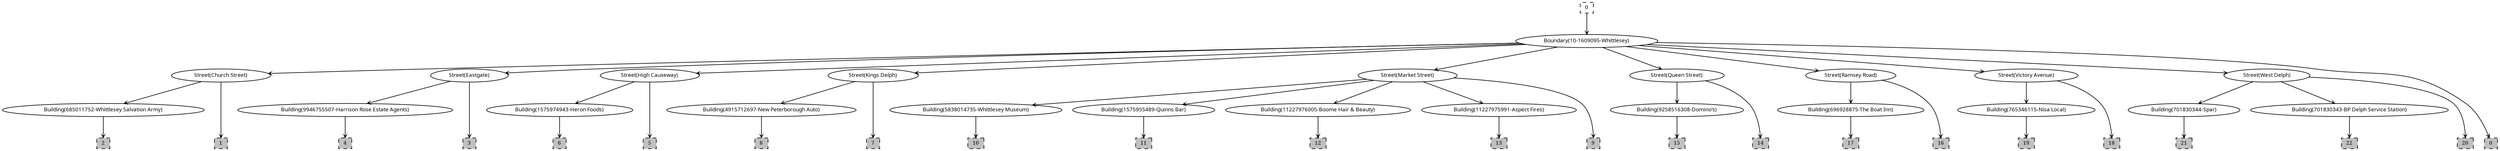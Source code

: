 digraph "b" {
newrank = true;
stylesheet = "style.css";
r0 [ label="0", style="dashed", shape=box, width=.28, height=.18, fontname="serif", fontsize=9.0 ];
{ rank=source; r0 };
v0 [ label="Boundary(10-1609095-Whittlesey)", shape=ellipse, id="v0_Boundary(10-1609095-Whittlesey)" fontname="sans-serif", fontsize=9.0,fixedsize=true, width=3.300000, height=.30 ];
v1 [ label="Street(Church Street)", shape=ellipse, id="v1_Street(Church Street)" fontname="sans-serif", fontsize=9.0,fixedsize=true, width=2.300000, height=.30 ];
v2 [ label="Building(685011752-Whittlesey Salvation Army)", shape=ellipse, id="v2_Building(685011752-Whittlesey Salvation Army)" fontname="sans-serif", fontsize=9.0,fixedsize=true, width=4.700000, height=.30 ];
v3 [ label="Street(Eastgate)", shape=ellipse, id="v3_Street(Eastgate)" fontname="sans-serif", fontsize=9.0,fixedsize=true, width=1.800000, height=.30 ];
v4 [ label="Building(9946755507-Harrison Rose Estate Agents)", shape=ellipse, id="v4_Building(9946755507-Harrison Rose Estate Agents)" fontname="sans-serif", fontsize=9.0,fixedsize=true, width=5.000000, height=.30 ];
v5 [ label="Street(High Causeway)", shape=ellipse, id="v5_Street(High Causeway)" fontname="sans-serif", fontsize=9.0,fixedsize=true, width=2.300000, height=.30 ];
v6 [ label="Building(1575974943-Heron Foods)", shape=ellipse, id="v6_Building(1575974943-Heron Foods)" fontname="sans-serif", fontsize=9.0,fixedsize=true, width=3.400000, height=.30 ];
v7 [ label="Street(Kings Delph)", shape=ellipse, id="v7_Street(Kings Delph)" fontname="sans-serif", fontsize=9.0,fixedsize=true, width=2.100000, height=.30 ];
v8 [ label="Building(4915712697-New Peterborough Auto)", shape=ellipse, id="v8_Building(4915712697-New Peterborough Auto)" fontname="sans-serif", fontsize=9.0,fixedsize=true, width=4.400000, height=.30 ];
v9 [ label="Street(Market Street)", shape=ellipse, id="v9_Street(Market Street)" fontname="sans-serif", fontsize=9.0,fixedsize=true, width=2.300000, height=.30 ];
v10 [ label="Building(5838014735-Whittlesey Museum)", shape=ellipse, id="v10_Building(5838014735-Whittlesey Museum)" fontname="sans-serif", fontsize=9.0,fixedsize=true, width=4.000000, height=.30 ];
v11 [ label="Building(1575955489-Quinns Bar)", shape=ellipse, id="v11_Building(1575955489-Quinns Bar)" fontname="sans-serif", fontsize=9.0,fixedsize=true, width=3.300000, height=.30 ];
v12 [ label="Building(11227976005-Boome Hair & Beauty)", shape=ellipse, id="v12_Building(11227976005-Boome Hair & Beauty)" fontname="sans-serif", fontsize=9.0,fixedsize=true, width=4.300000, height=.30 ];
v13 [ label="Building(11227975991-Aspect Fires)", shape=ellipse, id="v13_Building(11227975991-Aspect Fires)" fontname="sans-serif", fontsize=9.0,fixedsize=true, width=3.600000, height=.30 ];
v14 [ label="Street(Queen Street)", shape=ellipse, id="v14_Street(Queen Street)" fontname="sans-serif", fontsize=9.0,fixedsize=true, width=2.200000, height=.30 ];
v15 [ label="Building(9258516308-Domino's)", shape=ellipse, id="v15_Building(9258516308-Domino's)" fontname="sans-serif", fontsize=9.0,fixedsize=true, width=3.100000, height=.30 ];
v16 [ label="Street(Ramsey Road)", shape=ellipse, id="v16_Street(Ramsey Road)" fontname="sans-serif", fontsize=9.0,fixedsize=true, width=2.100000, height=.30 ];
v17 [ label="Building(696928875-The Boat Inn)", shape=ellipse, id="v17_Building(696928875-The Boat Inn)" fontname="sans-serif", fontsize=9.0,fixedsize=true, width=3.400000, height=.30 ];
v18 [ label="Street(Victory Avenue)", shape=ellipse, id="v18_Street(Victory Avenue)" fontname="sans-serif", fontsize=9.0,fixedsize=true, width=2.400000, height=.30 ];
v19 [ label="Building(765346115-Nisa Local)", shape=ellipse, id="v19_Building(765346115-Nisa Local)" fontname="sans-serif", fontsize=9.0,fixedsize=true, width=3.200000, height=.30 ];
v20 [ label="Street(West Delph)", shape=ellipse, id="v20_Street(West Delph)" fontname="sans-serif", fontsize=9.0,fixedsize=true, width=2.000000, height=.30 ];
v21 [ label="Building(701830344-Spar)", shape=ellipse, id="v21_Building(701830344-Spar)" fontname="sans-serif", fontsize=9.0,fixedsize=true, width=2.600000, height=.30 ];
v22 [ label="Building(701830343-BP Delph Service Station)", shape=ellipse, id="v22_Building(701830343-BP Delph Service Station)" fontname="sans-serif", fontsize=9.0,fixedsize=true, width=4.600000, height=.30 ];
s0 [ label="0", style="filled,dashed", fillcolor="gray", shape=box, width=.28, height=.18, fontname="serif", fontsize=9.0 ];
s1 [ label="1", style="filled,dashed", fillcolor="gray", shape=box, width=.28, height=.18, fontname="serif", fontsize=9.0 ];
s2 [ label="2", style="filled,dashed", fillcolor="gray", shape=box, width=.28, height=.18, fontname="serif", fontsize=9.0 ];
s3 [ label="3", style="filled,dashed", fillcolor="gray", shape=box, width=.28, height=.18, fontname="serif", fontsize=9.0 ];
s4 [ label="4", style="filled,dashed", fillcolor="gray", shape=box, width=.28, height=.18, fontname="serif", fontsize=9.0 ];
s5 [ label="5", style="filled,dashed", fillcolor="gray", shape=box, width=.28, height=.18, fontname="serif", fontsize=9.0 ];
s6 [ label="6", style="filled,dashed", fillcolor="gray", shape=box, width=.28, height=.18, fontname="serif", fontsize=9.0 ];
s7 [ label="7", style="filled,dashed", fillcolor="gray", shape=box, width=.28, height=.18, fontname="serif", fontsize=9.0 ];
s8 [ label="8", style="filled,dashed", fillcolor="gray", shape=box, width=.28, height=.18, fontname="serif", fontsize=9.0 ];
s9 [ label="9", style="filled,dashed", fillcolor="gray", shape=box, width=.28, height=.18, fontname="serif", fontsize=9.0 ];
s10 [ label="10", style="filled,dashed", fillcolor="gray", shape=box, width=.28, height=.18, fontname="serif", fontsize=9.0 ];
s11 [ label="11", style="filled,dashed", fillcolor="gray", shape=box, width=.28, height=.18, fontname="serif", fontsize=9.0 ];
s12 [ label="12", style="filled,dashed", fillcolor="gray", shape=box, width=.28, height=.18, fontname="serif", fontsize=9.0 ];
s13 [ label="13", style="filled,dashed", fillcolor="gray", shape=box, width=.28, height=.18, fontname="serif", fontsize=9.0 ];
s14 [ label="14", style="filled,dashed", fillcolor="gray", shape=box, width=.28, height=.18, fontname="serif", fontsize=9.0 ];
s15 [ label="15", style="filled,dashed", fillcolor="gray", shape=box, width=.28, height=.18, fontname="serif", fontsize=9.0 ];
s16 [ label="16", style="filled,dashed", fillcolor="gray", shape=box, width=.28, height=.18, fontname="serif", fontsize=9.0 ];
s17 [ label="17", style="filled,dashed", fillcolor="gray", shape=box, width=.28, height=.18, fontname="serif", fontsize=9.0 ];
s18 [ label="18", style="filled,dashed", fillcolor="gray", shape=box, width=.28, height=.18, fontname="serif", fontsize=9.0 ];
s19 [ label="19", style="filled,dashed", fillcolor="gray", shape=box, width=.28, height=.18, fontname="serif", fontsize=9.0 ];
s20 [ label="20", style="filled,dashed", fillcolor="gray", shape=box, width=.28, height=.18, fontname="serif", fontsize=9.0 ];
s21 [ label="21", style="filled,dashed", fillcolor="gray", shape=box, width=.28, height=.18, fontname="serif", fontsize=9.0 ];
s22 [ label="22", style="filled,dashed", fillcolor="gray", shape=box, width=.28, height=.18, fontname="serif", fontsize=9.0 ];
{ rank=same; v0 };
{ rank=same; v20; v18; v16; v14; v9; v7; v5; v3; v1 };
{ rank=same; v22; v21; v19; v17; v15; v13; v12; v11; v10; v8; v6; v4; v2 };
{ rank=sink; s0; s1; s2; s3; s4; s5; s6; s7; s8; s9; s10; s11; s12; s13; s14; s15; s16; s17; s18; s19; s20; s21; s22 };
r0 -> v0 [ arrowhead="vee", arrowsize=0.5 ];
v0 -> v1 [ arrowhead="vee", arrowsize=0.5 ];
v0 -> v3 [ arrowhead="vee", arrowsize=0.5 ];
v0 -> v5 [ arrowhead="vee", arrowsize=0.5 ];
v0 -> v7 [ arrowhead="vee", arrowsize=0.5 ];
v0 -> v9 [ arrowhead="vee", arrowsize=0.5 ];
v0 -> v14 [ arrowhead="vee", arrowsize=0.5 ];
v0 -> v16 [ arrowhead="vee", arrowsize=0.5 ];
v0 -> v18 [ arrowhead="vee", arrowsize=0.5 ];
v0 -> v20 [ arrowhead="vee", arrowsize=0.5 ];
v1 -> v2 [ arrowhead="vee", arrowsize=0.5 ];
v3 -> v4 [ arrowhead="vee", arrowsize=0.5 ];
v5 -> v6 [ arrowhead="vee", arrowsize=0.5 ];
v7 -> v8 [ arrowhead="vee", arrowsize=0.5 ];
v9 -> v10 [ arrowhead="vee", arrowsize=0.5 ];
v9 -> v11 [ arrowhead="vee", arrowsize=0.5 ];
v9 -> v12 [ arrowhead="vee", arrowsize=0.5 ];
v9 -> v13 [ arrowhead="vee", arrowsize=0.5 ];
v14 -> v15 [ arrowhead="vee", arrowsize=0.5 ];
v16 -> v17 [ arrowhead="vee", arrowsize=0.5 ];
v18 -> v19 [ arrowhead="vee", arrowsize=0.5 ];
v20 -> v21 [ arrowhead="vee", arrowsize=0.5 ];
v20 -> v22 [ arrowhead="vee", arrowsize=0.5 ];
v0 -> s0 [ arrowhead="vee", arrowsize=0.5 ];
v1 -> s1 [ arrowhead="vee", arrowsize=0.5 ];
v2 -> s2 [ arrowhead="vee", arrowsize=0.5 ];
v3 -> s3 [ arrowhead="vee", arrowsize=0.5 ];
v4 -> s4 [ arrowhead="vee", arrowsize=0.5 ];
v5 -> s5 [ arrowhead="vee", arrowsize=0.5 ];
v6 -> s6 [ arrowhead="vee", arrowsize=0.5 ];
v7 -> s7 [ arrowhead="vee", arrowsize=0.5 ];
v8 -> s8 [ arrowhead="vee", arrowsize=0.5 ];
v9 -> s9 [ arrowhead="vee", arrowsize=0.5 ];
v10 -> s10 [ arrowhead="vee", arrowsize=0.5 ];
v11 -> s11 [ arrowhead="vee", arrowsize=0.5 ];
v12 -> s12 [ arrowhead="vee", arrowsize=0.5 ];
v13 -> s13 [ arrowhead="vee", arrowsize=0.5 ];
v14 -> s14 [ arrowhead="vee", arrowsize=0.5 ];
v15 -> s15 [ arrowhead="vee", arrowsize=0.5 ];
v16 -> s16 [ arrowhead="vee", arrowsize=0.5 ];
v17 -> s17 [ arrowhead="vee", arrowsize=0.5 ];
v18 -> s18 [ arrowhead="vee", arrowsize=0.5 ];
v19 -> s19 [ arrowhead="vee", arrowsize=0.5 ];
v20 -> s20 [ arrowhead="vee", arrowsize=0.5 ];
v21 -> s21 [ arrowhead="vee", arrowsize=0.5 ];
v22 -> s22 [ arrowhead="vee", arrowsize=0.5 ];
edge [ color=green, arrowhead=none, arrowtail=none, arrowsize=0.3 ];
}